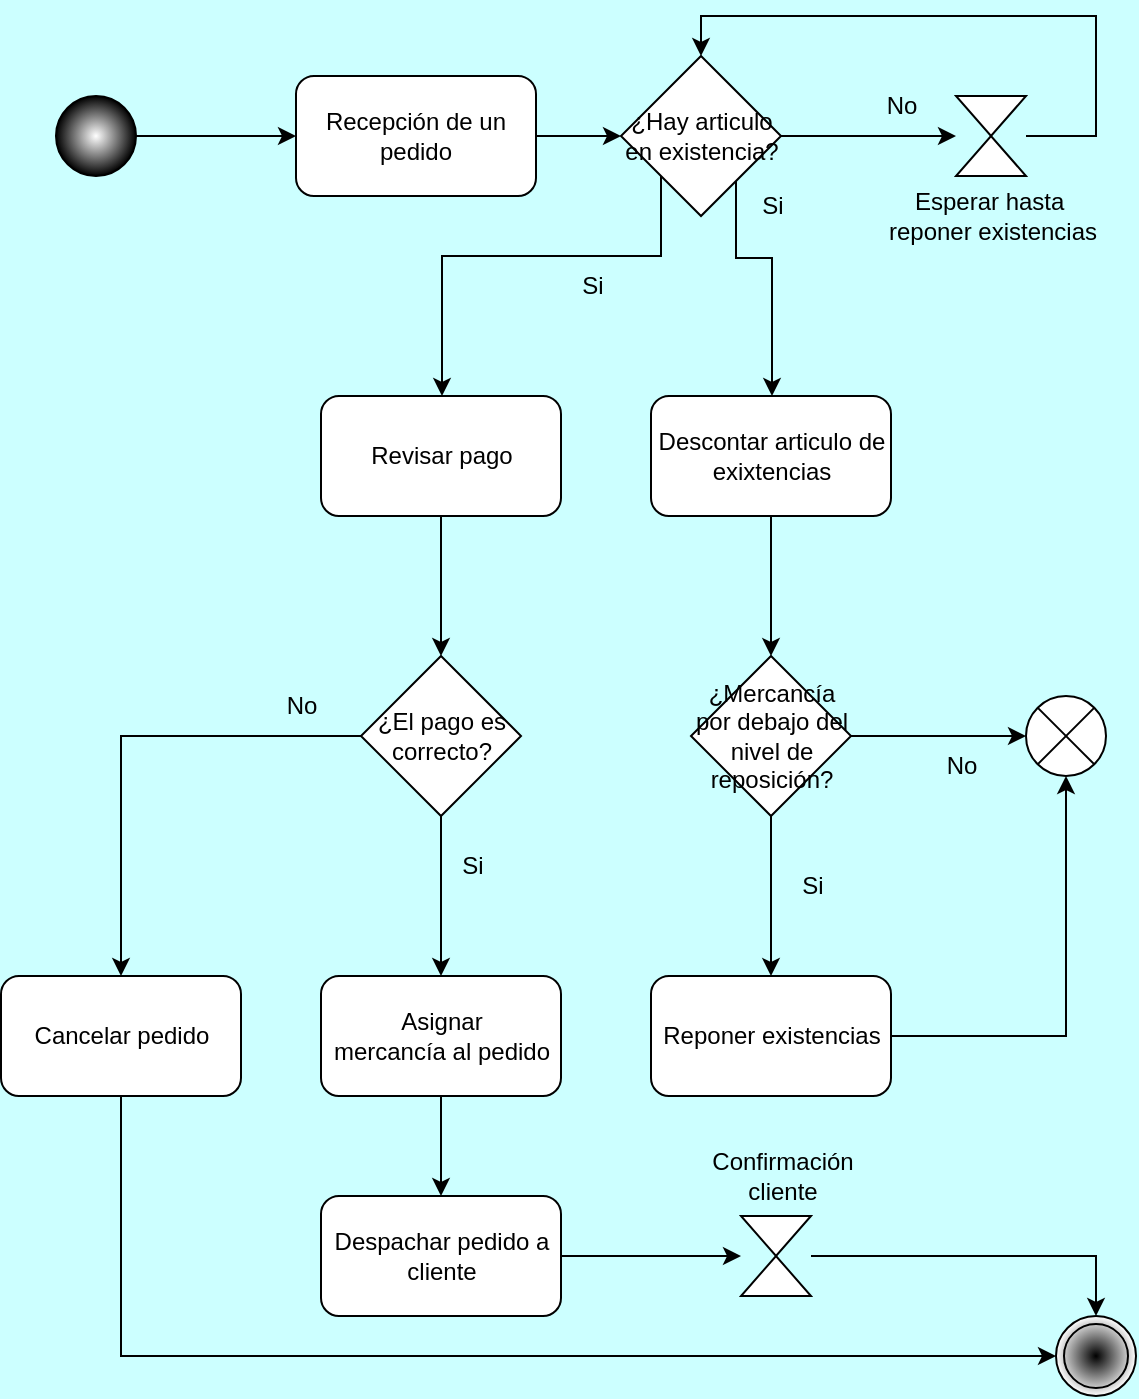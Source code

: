 <mxfile version="24.0.2" type="device">
  <diagram name="Página-1" id="Rganr19uKsDzd_jjGSZs">
    <mxGraphModel dx="1748" dy="882" grid="1" gridSize="10" guides="1" tooltips="1" connect="1" arrows="1" fold="1" page="1" pageScale="1" pageWidth="1169" pageHeight="827" background="#CCFFFF" math="0" shadow="0">
      <root>
        <mxCell id="0" />
        <mxCell id="1" parent="0" />
        <mxCell id="QX81qQhRw1458ZvsiOfz-3" style="edgeStyle=orthogonalEdgeStyle;rounded=0;orthogonalLoop=1;jettySize=auto;html=1;exitX=1;exitY=0.5;exitDx=0;exitDy=0;entryX=0;entryY=0.5;entryDx=0;entryDy=0;" parent="1" source="KhnNNgycjfnA8WjDQx8Y-1" target="QX81qQhRw1458ZvsiOfz-2" edge="1">
          <mxGeometry relative="1" as="geometry" />
        </mxCell>
        <mxCell id="KhnNNgycjfnA8WjDQx8Y-1" value="Recepción de un pedido" style="rounded=1;whiteSpace=wrap;html=1;" parent="1" vertex="1">
          <mxGeometry x="475" y="99" width="120" height="60" as="geometry" />
        </mxCell>
        <mxCell id="QX81qQhRw1458ZvsiOfz-1" style="edgeStyle=orthogonalEdgeStyle;rounded=0;orthogonalLoop=1;jettySize=auto;html=1;exitX=1;exitY=0.5;exitDx=0;exitDy=0;" parent="1" source="KhnNNgycjfnA8WjDQx8Y-6" target="KhnNNgycjfnA8WjDQx8Y-1" edge="1">
          <mxGeometry relative="1" as="geometry" />
        </mxCell>
        <mxCell id="KhnNNgycjfnA8WjDQx8Y-6" value="" style="ellipse;whiteSpace=wrap;html=1;aspect=fixed;fillColor=#FFFFFF;fillStyle=auto;gradientColor=#000000;gradientDirection=radial;" parent="1" vertex="1">
          <mxGeometry x="355" y="109" width="40" height="40" as="geometry" />
        </mxCell>
        <mxCell id="KhnNNgycjfnA8WjDQx8Y-18" value="" style="ellipse;shape=doubleEllipse;whiteSpace=wrap;html=1;aspect=fixed;gradientColor=#FFFFFF;gradientDirection=radial;fillColor=#000000;" parent="1" vertex="1">
          <mxGeometry x="855" y="719" width="40" height="40" as="geometry" />
        </mxCell>
        <mxCell id="QX81qQhRw1458ZvsiOfz-5" style="edgeStyle=orthogonalEdgeStyle;rounded=0;orthogonalLoop=1;jettySize=auto;html=1;exitX=1;exitY=0.5;exitDx=0;exitDy=0;entryX=0;entryY=0.5;entryDx=0;entryDy=0;" parent="1" source="QX81qQhRw1458ZvsiOfz-2" target="XnXJ5lfZnCBf8vDo_u50-1" edge="1">
          <mxGeometry relative="1" as="geometry">
            <mxPoint x="837.5" y="129" as="targetPoint" />
          </mxGeometry>
        </mxCell>
        <mxCell id="dW6ZjrLm_afT2PpwckA1-1" style="edgeStyle=orthogonalEdgeStyle;rounded=0;orthogonalLoop=1;jettySize=auto;html=1;exitX=1;exitY=1;exitDx=0;exitDy=0;entryX=0.5;entryY=0;entryDx=0;entryDy=0;" edge="1" parent="1" source="QX81qQhRw1458ZvsiOfz-2" target="QX81qQhRw1458ZvsiOfz-10">
          <mxGeometry relative="1" as="geometry">
            <Array as="points">
              <mxPoint x="695" y="149" />
              <mxPoint x="695" y="190" />
              <mxPoint x="713" y="190" />
              <mxPoint x="713" y="259" />
            </Array>
          </mxGeometry>
        </mxCell>
        <mxCell id="QX81qQhRw1458ZvsiOfz-2" value="¿Hay articulo en existencia?" style="rhombus;whiteSpace=wrap;html=1;" parent="1" vertex="1">
          <mxGeometry x="637.5" y="89" width="80" height="80" as="geometry" />
        </mxCell>
        <mxCell id="dW6ZjrLm_afT2PpwckA1-10" style="edgeStyle=orthogonalEdgeStyle;rounded=0;orthogonalLoop=1;jettySize=auto;html=1;exitX=0.5;exitY=1;exitDx=0;exitDy=0;entryX=0.5;entryY=0;entryDx=0;entryDy=0;" edge="1" parent="1" source="QX81qQhRw1458ZvsiOfz-6" target="QX81qQhRw1458ZvsiOfz-48">
          <mxGeometry relative="1" as="geometry" />
        </mxCell>
        <mxCell id="QX81qQhRw1458ZvsiOfz-6" value="&lt;div&gt;Asignar &lt;br&gt;&lt;/div&gt;&lt;div&gt;mercancía al pedido&lt;/div&gt;" style="rounded=1;whiteSpace=wrap;html=1;" parent="1" vertex="1">
          <mxGeometry x="487.5" y="549" width="120" height="60" as="geometry" />
        </mxCell>
        <mxCell id="QX81qQhRw1458ZvsiOfz-8" value="No" style="text;html=1;strokeColor=none;fillColor=none;align=center;verticalAlign=middle;whiteSpace=wrap;rounded=0;" parent="1" vertex="1">
          <mxGeometry x="747.5" y="99" width="60" height="30" as="geometry" />
        </mxCell>
        <mxCell id="QX81qQhRw1458ZvsiOfz-9" value="Si" style="text;html=1;align=center;verticalAlign=middle;resizable=0;points=[];autosize=1;strokeColor=none;fillColor=none;" parent="1" vertex="1">
          <mxGeometry x="607.5" y="189" width="30" height="30" as="geometry" />
        </mxCell>
        <mxCell id="dW6ZjrLm_afT2PpwckA1-7" style="edgeStyle=orthogonalEdgeStyle;rounded=0;orthogonalLoop=1;jettySize=auto;html=1;exitX=0.5;exitY=1;exitDx=0;exitDy=0;" edge="1" parent="1" source="QX81qQhRw1458ZvsiOfz-10" target="QX81qQhRw1458ZvsiOfz-14">
          <mxGeometry relative="1" as="geometry" />
        </mxCell>
        <mxCell id="QX81qQhRw1458ZvsiOfz-10" value="Descontar articulo de exixtencias" style="rounded=1;whiteSpace=wrap;html=1;" parent="1" vertex="1">
          <mxGeometry x="652.5" y="259" width="120" height="60" as="geometry" />
        </mxCell>
        <mxCell id="dW6ZjrLm_afT2PpwckA1-8" style="edgeStyle=orthogonalEdgeStyle;rounded=0;orthogonalLoop=1;jettySize=auto;html=1;exitX=0.5;exitY=1;exitDx=0;exitDy=0;entryX=0.5;entryY=0;entryDx=0;entryDy=0;" edge="1" parent="1" source="QX81qQhRw1458ZvsiOfz-14" target="QX81qQhRw1458ZvsiOfz-23">
          <mxGeometry relative="1" as="geometry" />
        </mxCell>
        <mxCell id="dW6ZjrLm_afT2PpwckA1-12" style="edgeStyle=orthogonalEdgeStyle;rounded=0;orthogonalLoop=1;jettySize=auto;html=1;exitX=1;exitY=0.5;exitDx=0;exitDy=0;" edge="1" parent="1" source="QX81qQhRw1458ZvsiOfz-14" target="dW6ZjrLm_afT2PpwckA1-11">
          <mxGeometry relative="1" as="geometry" />
        </mxCell>
        <mxCell id="QX81qQhRw1458ZvsiOfz-14" value="¿Mercancía por debajo del nivel de reposición?" style="rhombus;whiteSpace=wrap;html=1;" parent="1" vertex="1">
          <mxGeometry x="672.5" y="389" width="80" height="80" as="geometry" />
        </mxCell>
        <mxCell id="dW6ZjrLm_afT2PpwckA1-14" style="edgeStyle=orthogonalEdgeStyle;rounded=0;orthogonalLoop=1;jettySize=auto;html=1;exitX=1;exitY=0.5;exitDx=0;exitDy=0;entryX=0.5;entryY=1;entryDx=0;entryDy=0;" edge="1" parent="1" source="QX81qQhRw1458ZvsiOfz-23" target="dW6ZjrLm_afT2PpwckA1-11">
          <mxGeometry relative="1" as="geometry" />
        </mxCell>
        <mxCell id="QX81qQhRw1458ZvsiOfz-23" value="Reponer existencias" style="rounded=1;whiteSpace=wrap;html=1;" parent="1" vertex="1">
          <mxGeometry x="652.5" y="549" width="120" height="60" as="geometry" />
        </mxCell>
        <mxCell id="QX81qQhRw1458ZvsiOfz-25" value="Si" style="text;html=1;align=center;verticalAlign=middle;resizable=0;points=[];autosize=1;strokeColor=none;fillColor=none;" parent="1" vertex="1">
          <mxGeometry x="717.5" y="489" width="30" height="30" as="geometry" />
        </mxCell>
        <mxCell id="QX81qQhRw1458ZvsiOfz-27" value="No" style="text;html=1;strokeColor=none;fillColor=none;align=center;verticalAlign=middle;whiteSpace=wrap;rounded=0;" parent="1" vertex="1">
          <mxGeometry x="777.5" y="429" width="60" height="30" as="geometry" />
        </mxCell>
        <mxCell id="QX81qQhRw1458ZvsiOfz-30" style="edgeStyle=orthogonalEdgeStyle;rounded=0;orthogonalLoop=1;jettySize=auto;html=1;exitX=0;exitY=1;exitDx=0;exitDy=0;entryX=0.5;entryY=0;entryDx=0;entryDy=0;" parent="1" source="QX81qQhRw1458ZvsiOfz-2" target="QX81qQhRw1458ZvsiOfz-32" edge="1">
          <mxGeometry relative="1" as="geometry">
            <mxPoint x="570" y="220" as="targetPoint" />
            <Array as="points">
              <mxPoint x="658" y="189" />
              <mxPoint x="548" y="189" />
              <mxPoint x="548" y="259" />
            </Array>
          </mxGeometry>
        </mxCell>
        <mxCell id="QX81qQhRw1458ZvsiOfz-32" value="Revisar pago" style="rounded=1;whiteSpace=wrap;html=1;" parent="1" vertex="1">
          <mxGeometry x="487.5" y="259" width="120" height="60" as="geometry" />
        </mxCell>
        <mxCell id="QX81qQhRw1458ZvsiOfz-38" style="edgeStyle=orthogonalEdgeStyle;rounded=0;orthogonalLoop=1;jettySize=auto;html=1;exitX=0;exitY=0.5;exitDx=0;exitDy=0;entryX=0.5;entryY=0;entryDx=0;entryDy=0;" parent="1" source="QX81qQhRw1458ZvsiOfz-34" target="QX81qQhRw1458ZvsiOfz-37" edge="1">
          <mxGeometry relative="1" as="geometry" />
        </mxCell>
        <mxCell id="dW6ZjrLm_afT2PpwckA1-2" style="edgeStyle=orthogonalEdgeStyle;rounded=0;orthogonalLoop=1;jettySize=auto;html=1;exitX=0.5;exitY=1;exitDx=0;exitDy=0;entryX=0.5;entryY=0;entryDx=0;entryDy=0;" edge="1" parent="1" source="QX81qQhRw1458ZvsiOfz-34" target="QX81qQhRw1458ZvsiOfz-6">
          <mxGeometry relative="1" as="geometry" />
        </mxCell>
        <mxCell id="QX81qQhRw1458ZvsiOfz-34" value="¿El pago es correcto?" style="rhombus;whiteSpace=wrap;html=1;" parent="1" vertex="1">
          <mxGeometry x="507.5" y="389" width="80" height="80" as="geometry" />
        </mxCell>
        <mxCell id="QX81qQhRw1458ZvsiOfz-36" style="edgeStyle=orthogonalEdgeStyle;rounded=0;orthogonalLoop=1;jettySize=auto;html=1;exitX=0.5;exitY=1;exitDx=0;exitDy=0;entryX=0.5;entryY=0;entryDx=0;entryDy=0;" parent="1" source="QX81qQhRw1458ZvsiOfz-32" target="QX81qQhRw1458ZvsiOfz-34" edge="1">
          <mxGeometry relative="1" as="geometry">
            <mxPoint x="457.5" y="479" as="targetPoint" />
          </mxGeometry>
        </mxCell>
        <mxCell id="QX81qQhRw1458ZvsiOfz-40" style="edgeStyle=orthogonalEdgeStyle;rounded=0;orthogonalLoop=1;jettySize=auto;html=1;exitX=0.5;exitY=1;exitDx=0;exitDy=0;entryX=0;entryY=0.5;entryDx=0;entryDy=0;" parent="1" source="QX81qQhRw1458ZvsiOfz-37" target="KhnNNgycjfnA8WjDQx8Y-18" edge="1">
          <mxGeometry relative="1" as="geometry" />
        </mxCell>
        <mxCell id="QX81qQhRw1458ZvsiOfz-37" value="Cancelar pedido" style="rounded=1;whiteSpace=wrap;html=1;" parent="1" vertex="1">
          <mxGeometry x="327.5" y="549" width="120" height="60" as="geometry" />
        </mxCell>
        <mxCell id="QX81qQhRw1458ZvsiOfz-39" value="No" style="text;html=1;strokeColor=none;fillColor=none;align=center;verticalAlign=middle;whiteSpace=wrap;rounded=0;" parent="1" vertex="1">
          <mxGeometry x="447.5" y="399" width="60" height="30" as="geometry" />
        </mxCell>
        <mxCell id="QX81qQhRw1458ZvsiOfz-45" value="Si" style="text;html=1;align=center;verticalAlign=middle;resizable=0;points=[];autosize=1;strokeColor=none;fillColor=none;" parent="1" vertex="1">
          <mxGeometry x="547.5" y="479" width="30" height="30" as="geometry" />
        </mxCell>
        <mxCell id="QX81qQhRw1458ZvsiOfz-51" style="edgeStyle=orthogonalEdgeStyle;rounded=0;orthogonalLoop=1;jettySize=auto;html=1;exitX=1;exitY=0.5;exitDx=0;exitDy=0;entryX=0;entryY=0.5;entryDx=0;entryDy=0;" parent="1" source="QX81qQhRw1458ZvsiOfz-48" target="QX81qQhRw1458ZvsiOfz-50" edge="1">
          <mxGeometry relative="1" as="geometry" />
        </mxCell>
        <mxCell id="QX81qQhRw1458ZvsiOfz-48" value="&lt;div&gt;Despachar pedido a cliente&lt;/div&gt;" style="rounded=1;whiteSpace=wrap;html=1;" parent="1" vertex="1">
          <mxGeometry x="487.5" y="659" width="120" height="60" as="geometry" />
        </mxCell>
        <mxCell id="QX81qQhRw1458ZvsiOfz-53" style="edgeStyle=orthogonalEdgeStyle;rounded=0;orthogonalLoop=1;jettySize=auto;html=1;exitX=1;exitY=0.5;exitDx=0;exitDy=0;entryX=0.5;entryY=0;entryDx=0;entryDy=0;" parent="1" source="QX81qQhRw1458ZvsiOfz-50" target="KhnNNgycjfnA8WjDQx8Y-18" edge="1">
          <mxGeometry relative="1" as="geometry">
            <mxPoint x="865" y="689" as="targetPoint" />
            <Array as="points">
              <mxPoint x="875" y="689" />
            </Array>
          </mxGeometry>
        </mxCell>
        <mxCell id="QX81qQhRw1458ZvsiOfz-50" value="" style="shape=collate;whiteSpace=wrap;html=1;" parent="1" vertex="1">
          <mxGeometry x="697.5" y="669" width="35" height="40" as="geometry" />
        </mxCell>
        <mxCell id="QX81qQhRw1458ZvsiOfz-52" value="&lt;div&gt;Confirmación&lt;/div&gt;&lt;div&gt;cliente&lt;/div&gt;" style="text;html=1;align=center;verticalAlign=middle;resizable=0;points=[];autosize=1;strokeColor=none;fillColor=none;" parent="1" vertex="1">
          <mxGeometry x="672.5" y="629" width="90" height="40" as="geometry" />
        </mxCell>
        <mxCell id="XnXJ5lfZnCBf8vDo_u50-2" style="edgeStyle=orthogonalEdgeStyle;rounded=0;orthogonalLoop=1;jettySize=auto;html=1;exitX=1;exitY=0.5;exitDx=0;exitDy=0;entryX=0.5;entryY=0;entryDx=0;entryDy=0;" parent="1" source="XnXJ5lfZnCBf8vDo_u50-1" target="QX81qQhRw1458ZvsiOfz-2" edge="1">
          <mxGeometry relative="1" as="geometry">
            <Array as="points">
              <mxPoint x="875" y="129" />
              <mxPoint x="875" y="69" />
              <mxPoint x="678" y="69" />
            </Array>
          </mxGeometry>
        </mxCell>
        <mxCell id="XnXJ5lfZnCBf8vDo_u50-1" value="" style="shape=collate;whiteSpace=wrap;html=1;" parent="1" vertex="1">
          <mxGeometry x="805" y="109" width="35" height="40" as="geometry" />
        </mxCell>
        <mxCell id="XnXJ5lfZnCBf8vDo_u50-3" value="&lt;div&gt;Esperar hasta&amp;nbsp;&lt;/div&gt;&lt;div&gt;reponer existencias&lt;/div&gt;" style="text;html=1;align=center;verticalAlign=middle;resizable=0;points=[];autosize=1;strokeColor=none;fillColor=none;" parent="1" vertex="1">
          <mxGeometry x="757.5" y="149" width="130" height="40" as="geometry" />
        </mxCell>
        <mxCell id="dW6ZjrLm_afT2PpwckA1-5" value="Si" style="text;html=1;align=center;verticalAlign=middle;resizable=0;points=[];autosize=1;strokeColor=none;fillColor=none;" vertex="1" parent="1">
          <mxGeometry x="697.5" y="149" width="30" height="30" as="geometry" />
        </mxCell>
        <mxCell id="dW6ZjrLm_afT2PpwckA1-11" value="" style="shape=sumEllipse;perimeter=ellipsePerimeter;whiteSpace=wrap;html=1;backgroundOutline=1;" vertex="1" parent="1">
          <mxGeometry x="840" y="409" width="40" height="40" as="geometry" />
        </mxCell>
      </root>
    </mxGraphModel>
  </diagram>
</mxfile>
